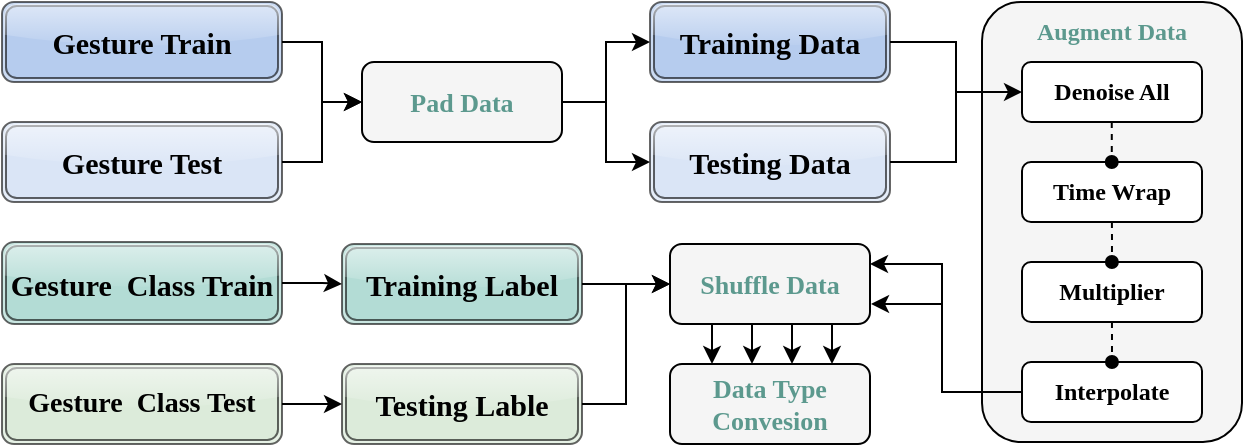 <mxfile version="24.6.4" type="device">
  <diagram name="第 1 页" id="RGhP7HthxpADM6s3xtkW">
    <mxGraphModel dx="1815" dy="573" grid="1" gridSize="10" guides="1" tooltips="1" connect="1" arrows="1" fold="1" page="1" pageScale="1" pageWidth="827" pageHeight="1169" math="0" shadow="0">
      <root>
        <mxCell id="0" />
        <mxCell id="1" parent="0" />
        <mxCell id="N_BUfMJ0ICJzix_W62eB-28" style="edgeStyle=orthogonalEdgeStyle;rounded=0;orthogonalLoop=1;jettySize=auto;html=1;entryX=0;entryY=0.5;entryDx=0;entryDy=0;" parent="1" source="N_BUfMJ0ICJzix_W62eB-1" target="N_BUfMJ0ICJzix_W62eB-22" edge="1">
          <mxGeometry relative="1" as="geometry">
            <mxPoint x="-260" y="70" as="targetPoint" />
          </mxGeometry>
        </mxCell>
        <mxCell id="N_BUfMJ0ICJzix_W62eB-1" value="Training Data" style="shape=ext;double=1;rounded=1;whiteSpace=wrap;html=1;fillColor=#A9C4EB;glass=1;fontFamily=Times New Roman;fontSize=15;opacity=60;fontStyle=1" parent="1" vertex="1">
          <mxGeometry x="-426" y="50" width="120" height="40" as="geometry" />
        </mxCell>
        <mxCell id="N_BUfMJ0ICJzix_W62eB-33" style="edgeStyle=orthogonalEdgeStyle;rounded=0;orthogonalLoop=1;jettySize=auto;html=1;entryX=0;entryY=0.5;entryDx=0;entryDy=0;" parent="1" source="N_BUfMJ0ICJzix_W62eB-2" target="N_BUfMJ0ICJzix_W62eB-26" edge="1">
          <mxGeometry relative="1" as="geometry" />
        </mxCell>
        <mxCell id="N_BUfMJ0ICJzix_W62eB-2" value="Training Label" style="shape=ext;double=1;rounded=1;whiteSpace=wrap;html=1;strokeColor=default;strokeWidth=1;fillColor=#a6d6ce;fontFamily=Times New Roman;fontSize=15;opacity=60;glass=1;fontStyle=1" parent="1" vertex="1">
          <mxGeometry x="-580" y="171" width="120" height="40" as="geometry" />
        </mxCell>
        <mxCell id="N_BUfMJ0ICJzix_W62eB-3" value="Testing Data" style="shape=ext;double=1;rounded=1;whiteSpace=wrap;html=1;fillColor=#D4E1F5;glass=1;shadow=0;fontFamily=Times New Roman;fontSize=15;opacity=60;fontStyle=1" parent="1" vertex="1">
          <mxGeometry x="-426" y="110" width="120" height="40" as="geometry" />
        </mxCell>
        <mxCell id="N_BUfMJ0ICJzix_W62eB-34" style="edgeStyle=orthogonalEdgeStyle;rounded=0;orthogonalLoop=1;jettySize=auto;html=1;entryX=0;entryY=0.5;entryDx=0;entryDy=0;" parent="1" source="N_BUfMJ0ICJzix_W62eB-4" target="N_BUfMJ0ICJzix_W62eB-26" edge="1">
          <mxGeometry relative="1" as="geometry" />
        </mxCell>
        <mxCell id="N_BUfMJ0ICJzix_W62eB-4" value="Testing Lable" style="shape=ext;double=1;rounded=1;whiteSpace=wrap;html=1;fontSize=15;fontFamily=Times New Roman;fillColor=#D5E8D4;opacity=60;glass=1;fontStyle=1" parent="1" vertex="1">
          <mxGeometry x="-580" y="231" width="120" height="40" as="geometry" />
        </mxCell>
        <mxCell id="N_BUfMJ0ICJzix_W62eB-13" style="edgeStyle=orthogonalEdgeStyle;rounded=0;orthogonalLoop=1;jettySize=auto;html=1;entryX=0;entryY=0.5;entryDx=0;entryDy=0;" parent="1" source="N_BUfMJ0ICJzix_W62eB-6" target="N_BUfMJ0ICJzix_W62eB-1" edge="1">
          <mxGeometry relative="1" as="geometry" />
        </mxCell>
        <mxCell id="N_BUfMJ0ICJzix_W62eB-6" value="Pad Data" style="rounded=1;whiteSpace=wrap;html=1;fontStyle=1;fontSize=13;fontFamily=Times New Roman;gradientColor=none;fontColor=#5C998E;glass=0;fillColor=#F5F5F5;strokeColor=default;" parent="1" vertex="1">
          <mxGeometry x="-570" y="80" width="100" height="40" as="geometry" />
        </mxCell>
        <mxCell id="N_BUfMJ0ICJzix_W62eB-11" style="edgeStyle=orthogonalEdgeStyle;rounded=0;orthogonalLoop=1;jettySize=auto;html=1;entryX=0;entryY=0.5;entryDx=0;entryDy=0;" parent="1" source="N_BUfMJ0ICJzix_W62eB-7" target="N_BUfMJ0ICJzix_W62eB-6" edge="1">
          <mxGeometry relative="1" as="geometry" />
        </mxCell>
        <mxCell id="N_BUfMJ0ICJzix_W62eB-7" value="Gesture Train" style="shape=ext;double=1;rounded=1;whiteSpace=wrap;fontFamily=Times New Roman;fontSize=15;labelBackgroundColor=none;fillColor=#A9C4EB;fontColor=#000000;opacity=60;glass=1;fontStyle=1" parent="1" vertex="1">
          <mxGeometry x="-750" y="50" width="140" height="40" as="geometry" />
        </mxCell>
        <mxCell id="N_BUfMJ0ICJzix_W62eB-12" style="edgeStyle=orthogonalEdgeStyle;rounded=0;orthogonalLoop=1;jettySize=auto;html=1;entryX=0;entryY=0.5;entryDx=0;entryDy=0;" parent="1" source="N_BUfMJ0ICJzix_W62eB-8" target="N_BUfMJ0ICJzix_W62eB-6" edge="1">
          <mxGeometry relative="1" as="geometry" />
        </mxCell>
        <mxCell id="N_BUfMJ0ICJzix_W62eB-8" value="Gesture Test" style="shape=ext;double=1;rounded=1;whiteSpace=wrap;html=1;fontFamily=Times New Roman;fontSize=15;fillColor=#D4E1F5;opacity=60;glass=1;fontStyle=1" parent="1" vertex="1">
          <mxGeometry x="-750" y="110" width="140" height="40" as="geometry" />
        </mxCell>
        <mxCell id="N_BUfMJ0ICJzix_W62eB-18" style="edgeStyle=orthogonalEdgeStyle;rounded=0;orthogonalLoop=1;jettySize=auto;html=1;entryX=0;entryY=0.5;entryDx=0;entryDy=0;" parent="1" source="N_BUfMJ0ICJzix_W62eB-9" target="N_BUfMJ0ICJzix_W62eB-2" edge="1">
          <mxGeometry relative="1" as="geometry" />
        </mxCell>
        <mxCell id="N_BUfMJ0ICJzix_W62eB-9" value="Gesture&amp;nbsp; Class Train" style="shape=ext;double=1;rounded=1;whiteSpace=wrap;html=1;fillColor=#a6d6ce;fontFamily=Times New Roman;fontSize=15;opacity=60;glass=1;fontStyle=1" parent="1" vertex="1">
          <mxGeometry x="-750" y="170" width="140" height="41" as="geometry" />
        </mxCell>
        <mxCell id="N_BUfMJ0ICJzix_W62eB-19" style="edgeStyle=orthogonalEdgeStyle;rounded=0;orthogonalLoop=1;jettySize=auto;html=1;entryX=0;entryY=0.5;entryDx=0;entryDy=0;" parent="1" source="N_BUfMJ0ICJzix_W62eB-10" target="N_BUfMJ0ICJzix_W62eB-4" edge="1">
          <mxGeometry relative="1" as="geometry" />
        </mxCell>
        <mxCell id="N_BUfMJ0ICJzix_W62eB-10" value="Gesture&amp;nbsp; Class Test" style="shape=ext;double=1;rounded=1;whiteSpace=wrap;html=1;fillColor=#D5E8D4;fontFamily=Times New Roman;fontSize=14;opacity=60;glass=1;fontStyle=1" parent="1" vertex="1">
          <mxGeometry x="-750" y="231" width="140" height="40" as="geometry" />
        </mxCell>
        <mxCell id="N_BUfMJ0ICJzix_W62eB-17" value="" style="endArrow=classic;html=1;rounded=0;exitX=1;exitY=0.5;exitDx=0;exitDy=0;entryX=0;entryY=0.5;entryDx=0;entryDy=0;edgeStyle=orthogonalEdgeStyle;" parent="1" source="N_BUfMJ0ICJzix_W62eB-6" target="N_BUfMJ0ICJzix_W62eB-3" edge="1">
          <mxGeometry width="50" height="50" relative="1" as="geometry">
            <mxPoint x="-420" y="190" as="sourcePoint" />
            <mxPoint x="-370" y="140" as="targetPoint" />
          </mxGeometry>
        </mxCell>
        <mxCell id="N_BUfMJ0ICJzix_W62eB-35" style="edgeStyle=orthogonalEdgeStyle;rounded=0;orthogonalLoop=1;jettySize=auto;html=1;exitX=0;exitY=0.5;exitDx=0;exitDy=0;entryX=1;entryY=0.5;entryDx=0;entryDy=0;" parent="1" source="N_BUfMJ0ICJzix_W62eB-25" edge="1">
          <mxGeometry relative="1" as="geometry">
            <mxPoint x="-260.52" y="181.36" as="sourcePoint" />
            <mxPoint x="-316" y="181" as="targetPoint" />
            <Array as="points">
              <mxPoint x="-280" y="245" />
              <mxPoint x="-280" y="181" />
            </Array>
          </mxGeometry>
        </mxCell>
        <mxCell id="N_BUfMJ0ICJzix_W62eB-20" value="" style="rounded=1;whiteSpace=wrap;html=1;fillColor=#F5F5F5;" parent="1" vertex="1">
          <mxGeometry x="-260" y="50" width="130" height="220" as="geometry" />
        </mxCell>
        <mxCell id="N_BUfMJ0ICJzix_W62eB-21" value="Augment Data" style="text;html=1;align=center;verticalAlign=middle;whiteSpace=wrap;rounded=0;fontStyle=1;fontFamily=Times New Roman;fontColor=#5C998E;" parent="1" vertex="1">
          <mxGeometry x="-260" y="50" width="130" height="30" as="geometry" />
        </mxCell>
        <mxCell id="N_BUfMJ0ICJzix_W62eB-22" value="Denoise All" style="rounded=1;whiteSpace=wrap;html=1;fontFamily=Times New Roman;fontStyle=1" parent="1" vertex="1">
          <mxGeometry x="-240" y="80" width="90" height="30" as="geometry" />
        </mxCell>
        <mxCell id="N_BUfMJ0ICJzix_W62eB-23" value="Time Wrap" style="rounded=1;whiteSpace=wrap;html=1;fontFamily=Times New Roman;fontStyle=1" parent="1" vertex="1">
          <mxGeometry x="-240" y="130" width="90" height="30" as="geometry" />
        </mxCell>
        <mxCell id="N_BUfMJ0ICJzix_W62eB-24" value="Multiplier" style="rounded=1;whiteSpace=wrap;html=1;fontFamily=Times New Roman;fontStyle=1" parent="1" vertex="1">
          <mxGeometry x="-240" y="180" width="90" height="30" as="geometry" />
        </mxCell>
        <mxCell id="N_BUfMJ0ICJzix_W62eB-25" value="Interpolate" style="rounded=1;whiteSpace=wrap;html=1;fontFamily=Times New Roman;fontStyle=1" parent="1" vertex="1">
          <mxGeometry x="-240" y="230" width="90" height="30" as="geometry" />
        </mxCell>
        <mxCell id="N_BUfMJ0ICJzix_W62eB-36" style="edgeStyle=orthogonalEdgeStyle;rounded=0;orthogonalLoop=1;jettySize=auto;html=1;entryX=0.5;entryY=0;entryDx=0;entryDy=0;" parent="1" edge="1">
          <mxGeometry relative="1" as="geometry">
            <mxPoint x="-395.0" y="211" as="sourcePoint" />
            <mxPoint x="-395" y="231" as="targetPoint" />
          </mxGeometry>
        </mxCell>
        <mxCell id="N_BUfMJ0ICJzix_W62eB-26" value="Shuffle Data" style="rounded=1;whiteSpace=wrap;html=1;fontStyle=1;fontSize=13;fontFamily=Times New Roman;fontColor=#5C998E;fillColor=#F5F5F5;" parent="1" vertex="1">
          <mxGeometry x="-416" y="171" width="100" height="40" as="geometry" />
        </mxCell>
        <mxCell id="N_BUfMJ0ICJzix_W62eB-27" value="Data Type Convesion" style="rounded=1;whiteSpace=wrap;html=1;fontStyle=1;fontSize=13;fontFamily=Times New Roman;fontColor=#5C998E;fillColor=#F5F5F5;" parent="1" vertex="1">
          <mxGeometry x="-416" y="231" width="100" height="40" as="geometry" />
        </mxCell>
        <mxCell id="N_BUfMJ0ICJzix_W62eB-29" style="edgeStyle=orthogonalEdgeStyle;rounded=0;orthogonalLoop=1;jettySize=auto;html=1;entryX=0;entryY=0.5;entryDx=0;entryDy=0;" parent="1" source="N_BUfMJ0ICJzix_W62eB-3" target="N_BUfMJ0ICJzix_W62eB-22" edge="1">
          <mxGeometry relative="1" as="geometry" />
        </mxCell>
        <mxCell id="N_BUfMJ0ICJzix_W62eB-37" style="edgeStyle=orthogonalEdgeStyle;rounded=0;orthogonalLoop=1;jettySize=auto;html=1;exitX=0;exitY=0.5;exitDx=0;exitDy=0;entryX=1;entryY=0.5;entryDx=0;entryDy=0;" parent="1" source="N_BUfMJ0ICJzix_W62eB-25" edge="1">
          <mxGeometry relative="1" as="geometry">
            <mxPoint x="-260.0" y="201.36" as="sourcePoint" />
            <mxPoint x="-315.48" y="201" as="targetPoint" />
            <Array as="points">
              <mxPoint x="-280" y="245" />
              <mxPoint x="-280" y="201" />
            </Array>
          </mxGeometry>
        </mxCell>
        <mxCell id="N_BUfMJ0ICJzix_W62eB-38" style="edgeStyle=orthogonalEdgeStyle;rounded=0;orthogonalLoop=1;jettySize=auto;html=1;entryX=0.5;entryY=0;entryDx=0;entryDy=0;" parent="1" edge="1">
          <mxGeometry relative="1" as="geometry">
            <mxPoint x="-375.0" y="211" as="sourcePoint" />
            <mxPoint x="-375" y="231" as="targetPoint" />
            <Array as="points">
              <mxPoint x="-375" y="221" />
              <mxPoint x="-375" y="221" />
            </Array>
          </mxGeometry>
        </mxCell>
        <mxCell id="N_BUfMJ0ICJzix_W62eB-39" style="edgeStyle=orthogonalEdgeStyle;rounded=0;orthogonalLoop=1;jettySize=auto;html=1;entryX=0.5;entryY=0;entryDx=0;entryDy=0;" parent="1" edge="1">
          <mxGeometry relative="1" as="geometry">
            <mxPoint x="-335.0" y="211" as="sourcePoint" />
            <mxPoint x="-335" y="231" as="targetPoint" />
            <Array as="points">
              <mxPoint x="-335" y="221" />
              <mxPoint x="-335" y="221" />
            </Array>
          </mxGeometry>
        </mxCell>
        <mxCell id="N_BUfMJ0ICJzix_W62eB-40" style="edgeStyle=orthogonalEdgeStyle;rounded=0;orthogonalLoop=1;jettySize=auto;html=1;entryX=0.5;entryY=0;entryDx=0;entryDy=0;" parent="1" edge="1">
          <mxGeometry relative="1" as="geometry">
            <mxPoint x="-355.0" y="211" as="sourcePoint" />
            <mxPoint x="-355" y="231" as="targetPoint" />
            <Array as="points">
              <mxPoint x="-355" y="221" />
              <mxPoint x="-355" y="221" />
            </Array>
          </mxGeometry>
        </mxCell>
        <mxCell id="N_BUfMJ0ICJzix_W62eB-43" style="edgeStyle=orthogonalEdgeStyle;rounded=0;orthogonalLoop=1;jettySize=auto;html=1;entryX=0.5;entryY=0;entryDx=0;entryDy=0;dashed=1;endArrow=oval;endFill=1;" parent="1" edge="1">
          <mxGeometry relative="1" as="geometry">
            <mxPoint x="-195.12" y="110" as="sourcePoint" />
            <mxPoint x="-195.12" y="130" as="targetPoint" />
            <Array as="points">
              <mxPoint x="-195.12" y="120" />
              <mxPoint x="-195.12" y="120" />
            </Array>
          </mxGeometry>
        </mxCell>
        <mxCell id="N_BUfMJ0ICJzix_W62eB-45" style="edgeStyle=orthogonalEdgeStyle;rounded=0;orthogonalLoop=1;jettySize=auto;html=1;entryX=0.5;entryY=0;entryDx=0;entryDy=0;dashed=1;endArrow=oval;endFill=1;" parent="1" edge="1">
          <mxGeometry relative="1" as="geometry">
            <mxPoint x="-195.05" y="160" as="sourcePoint" />
            <mxPoint x="-195.05" y="180" as="targetPoint" />
            <Array as="points">
              <mxPoint x="-195.05" y="170" />
              <mxPoint x="-195.05" y="170" />
            </Array>
          </mxGeometry>
        </mxCell>
        <mxCell id="N_BUfMJ0ICJzix_W62eB-46" style="edgeStyle=orthogonalEdgeStyle;rounded=0;orthogonalLoop=1;jettySize=auto;html=1;entryX=0.5;entryY=0;entryDx=0;entryDy=0;dashed=1;endArrow=oval;endFill=1;" parent="1" edge="1">
          <mxGeometry relative="1" as="geometry">
            <mxPoint x="-195.02" y="210" as="sourcePoint" />
            <mxPoint x="-195.02" y="230" as="targetPoint" />
            <Array as="points">
              <mxPoint x="-195.02" y="220" />
              <mxPoint x="-195.02" y="220" />
            </Array>
          </mxGeometry>
        </mxCell>
      </root>
    </mxGraphModel>
  </diagram>
</mxfile>
